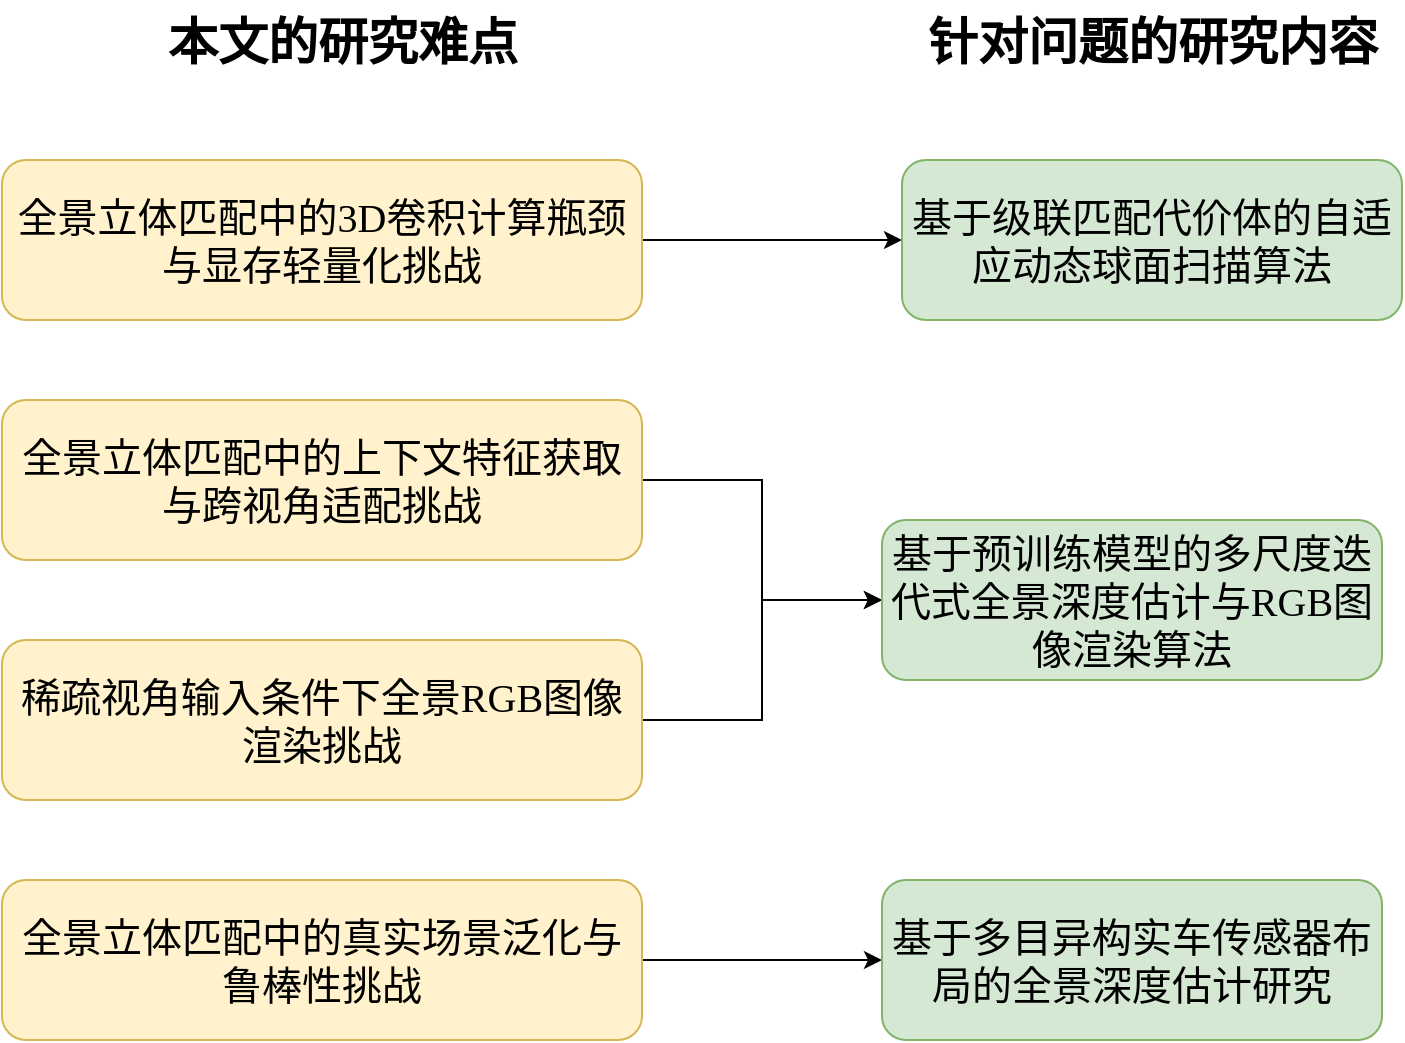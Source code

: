 <mxfile version="26.1.3">
  <diagram name="第 1 页" id="XAZtQITo-xtTh__EvjFM">
    <mxGraphModel dx="2194" dy="1214" grid="1" gridSize="10" guides="1" tooltips="1" connect="1" arrows="1" fold="1" page="1" pageScale="1" pageWidth="1600" pageHeight="900" math="0" shadow="0">
      <root>
        <mxCell id="0" />
        <mxCell id="1" parent="0" />
        <mxCell id="RTbWOXcF7epCuZFrVSqs-9" style="edgeStyle=orthogonalEdgeStyle;rounded=0;orthogonalLoop=1;jettySize=auto;html=1;entryX=0;entryY=0.5;entryDx=0;entryDy=0;" edge="1" parent="1" source="RTbWOXcF7epCuZFrVSqs-1" target="RTbWOXcF7epCuZFrVSqs-7">
          <mxGeometry relative="1" as="geometry" />
        </mxCell>
        <mxCell id="RTbWOXcF7epCuZFrVSqs-1" value="全景立体匹配中的3D卷积计算瓶颈与显存轻量化挑战" style="rounded=1;whiteSpace=wrap;html=1;fillColor=#fff2cc;strokeColor=#d6b656;fontFamily=Times New Roman;fontSize=20;direction=west;" vertex="1" parent="1">
          <mxGeometry x="320" y="160" width="320" height="80" as="geometry" />
        </mxCell>
        <mxCell id="RTbWOXcF7epCuZFrVSqs-11" style="edgeStyle=orthogonalEdgeStyle;rounded=0;orthogonalLoop=1;jettySize=auto;html=1;exitX=0;exitY=0.5;exitDx=0;exitDy=0;entryX=0;entryY=0.5;entryDx=0;entryDy=0;" edge="1" parent="1" source="RTbWOXcF7epCuZFrVSqs-3" target="RTbWOXcF7epCuZFrVSqs-10">
          <mxGeometry relative="1" as="geometry" />
        </mxCell>
        <mxCell id="RTbWOXcF7epCuZFrVSqs-3" value="全景立体匹配中的上下文特征获取与跨视角适配挑战" style="rounded=1;whiteSpace=wrap;html=1;fillColor=#fff2cc;strokeColor=#d6b656;fontFamily=Times New Roman;fontSize=20;direction=west;" vertex="1" parent="1">
          <mxGeometry x="320" y="280" width="320" height="80" as="geometry" />
        </mxCell>
        <mxCell id="RTbWOXcF7epCuZFrVSqs-4" value="本文的研究难点" style="text;html=1;align=center;verticalAlign=middle;resizable=0;points=[];autosize=1;strokeColor=none;fillColor=none;fontSize=25;fontStyle=1" vertex="1" parent="1">
          <mxGeometry x="390" y="80" width="200" height="40" as="geometry" />
        </mxCell>
        <mxCell id="RTbWOXcF7epCuZFrVSqs-12" style="edgeStyle=orthogonalEdgeStyle;rounded=0;orthogonalLoop=1;jettySize=auto;html=1;exitX=0;exitY=0.5;exitDx=0;exitDy=0;" edge="1" parent="1" source="RTbWOXcF7epCuZFrVSqs-5" target="RTbWOXcF7epCuZFrVSqs-10">
          <mxGeometry relative="1" as="geometry" />
        </mxCell>
        <mxCell id="RTbWOXcF7epCuZFrVSqs-5" value="稀疏视角输入条件下全景RGB图像渲染挑战" style="rounded=1;whiteSpace=wrap;html=1;fillColor=#fff2cc;strokeColor=#d6b656;fontFamily=Times New Roman;fontSize=20;direction=west;" vertex="1" parent="1">
          <mxGeometry x="320" y="400" width="320" height="80" as="geometry" />
        </mxCell>
        <mxCell id="RTbWOXcF7epCuZFrVSqs-14" style="edgeStyle=orthogonalEdgeStyle;rounded=0;orthogonalLoop=1;jettySize=auto;html=1;entryX=0;entryY=0.5;entryDx=0;entryDy=0;" edge="1" parent="1" source="RTbWOXcF7epCuZFrVSqs-6" target="RTbWOXcF7epCuZFrVSqs-13">
          <mxGeometry relative="1" as="geometry" />
        </mxCell>
        <mxCell id="RTbWOXcF7epCuZFrVSqs-6" value="全景立体匹配中的真实场景泛化与鲁棒性挑战" style="rounded=1;whiteSpace=wrap;html=1;fillColor=#fff2cc;strokeColor=#d6b656;fontFamily=Times New Roman;fontSize=20;direction=west;" vertex="1" parent="1">
          <mxGeometry x="320" y="520" width="320" height="80" as="geometry" />
        </mxCell>
        <mxCell id="RTbWOXcF7epCuZFrVSqs-7" value="基于级联匹配代价体的自适应动态球面扫描算法" style="rounded=1;whiteSpace=wrap;html=1;fillColor=#d5e8d4;strokeColor=#82b366;fontSize=20;fontFamily=Times New Roman;" vertex="1" parent="1">
          <mxGeometry x="770" y="160" width="250" height="80" as="geometry" />
        </mxCell>
        <mxCell id="RTbWOXcF7epCuZFrVSqs-8" value="针对问题的研究内容" style="text;html=1;align=center;verticalAlign=middle;resizable=0;points=[];autosize=1;strokeColor=none;fillColor=none;fontSize=25;fontStyle=1" vertex="1" parent="1">
          <mxGeometry x="770" y="80" width="250" height="40" as="geometry" />
        </mxCell>
        <mxCell id="RTbWOXcF7epCuZFrVSqs-10" value="基于预训练模型的多尺度迭代式全景深度估计与RGB图像渲染算法" style="rounded=1;whiteSpace=wrap;html=1;fillColor=#d5e8d4;strokeColor=#82b366;fontSize=20;fontFamily=Times New Roman;" vertex="1" parent="1">
          <mxGeometry x="760" y="340" width="250" height="80" as="geometry" />
        </mxCell>
        <mxCell id="RTbWOXcF7epCuZFrVSqs-13" value="基于多目异构实车传感器布局的全景深度估计研究" style="rounded=1;whiteSpace=wrap;html=1;fillColor=#d5e8d4;strokeColor=#82b366;fontSize=20;fontFamily=Times New Roman;" vertex="1" parent="1">
          <mxGeometry x="760" y="520" width="250" height="80" as="geometry" />
        </mxCell>
      </root>
    </mxGraphModel>
  </diagram>
</mxfile>
